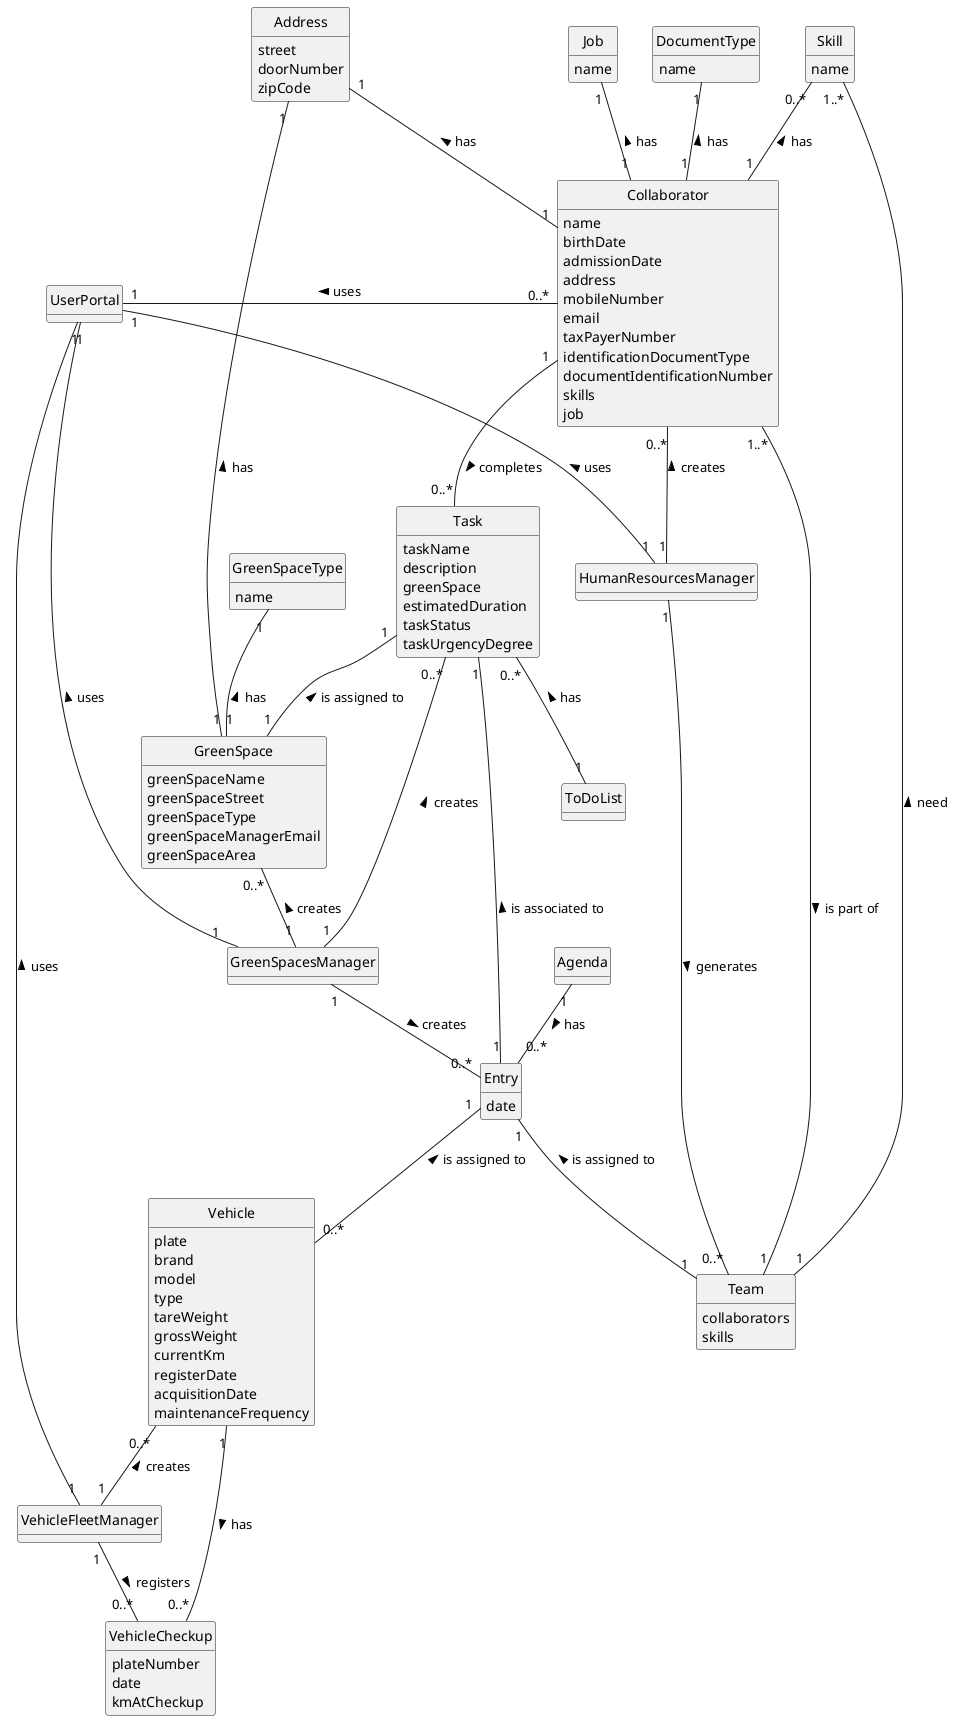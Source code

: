 @startuml
skinparam monochrome true
skinparam packageStyle rectangle
skinparam shadowing false
skinparam classAttributeIconSize 0
hide circle
hide methods

class HumanResourcesManager{
}

class GreenSpacesManager{
}

class VehicleFleetManager{
}

class Collaborator {
    name
    birthDate
    admissionDate
    address
    mobileNumber
    email
    taxPayerNumber
    identificationDocumentType
    documentIdentificationNumber
    skills
    job
}

class UserPortal{
}

class Team {
    collaborators
    skills
}

class Job {
     name
}

class Skill {
     name
}

class Task {
    taskName
    description
    greenSpace
    estimatedDuration
    taskStatus
    taskUrgencyDegree
}

class Entry {
    date
}

class Address {
    street
    doorNumber
    zipCode
}

class GreenSpace {
    greenSpaceName
    greenSpaceStreet
    greenSpaceType
    greenSpaceManagerEmail
    greenSpaceArea
}

class Vehicle{
    plate
    brand
    model
    type
    tareWeight
    grossWeight
    currentKm
    registerDate
    acquisitionDate
    maintenanceFrequency
}

class VehicleCheckup{
    plateNumber
    date
    kmAtCheckup
}

class ToDoList{
}

class Agenda{
}

class DocumentType{
    name
}

class GreenSpaceType{
    name
}

UserPortal "1" - "0..*" Collaborator : uses <
UserPortal "1" - "1" HumanResourcesManager : uses <
UserPortal "1" - "1" GreenSpacesManager : uses <
UserPortal "1" - "1" VehicleFleetManager : uses <

Collaborator "1..*" -- "1" Team : is part of >
Skill "1..*"--"1" Team : need <
Job "1"--"1" Collaborator : has <
Skill "0..*"--"1" Collaborator : has <

Agenda "1"--"0..*" Entry : has >
Entry "1"--"1" Team : is assigned to <
Entry "1"--"1" Task : is associated to >
Entry "1"--"0..*" Vehicle : is assigned to <

Task "0..*"--"1" ToDoList : has <
Task "1"--"1" GreenSpace : is assigned to <

Vehicle "1"--"0..*" VehicleCheckup : has >
Address "1"--"1" Collaborator : has <
Address "1"--"1" GreenSpace : has <

DocumentType "1"--"1" Collaborator : has <
GreenSpaceType "1"--"1" GreenSpace : has <

GreenSpace "0..*"--"1" GreenSpacesManager : creates <
Vehicle "0..*"--"1" VehicleFleetManager : creates <
Collaborator "0..*"--"1" HumanResourcesManager : creates <

HumanResourcesManager "1"--"0..*" Team : generates >
GreenSpacesManager "1"--"0..*" Entry : creates >
VehicleFleetManager "1"--"0..*" VehicleCheckup: registers >
GreenSpacesManager "1"--"0..*" Task : creates >
Collaborator "1"--"0..*" Task : completes >
@enduml
